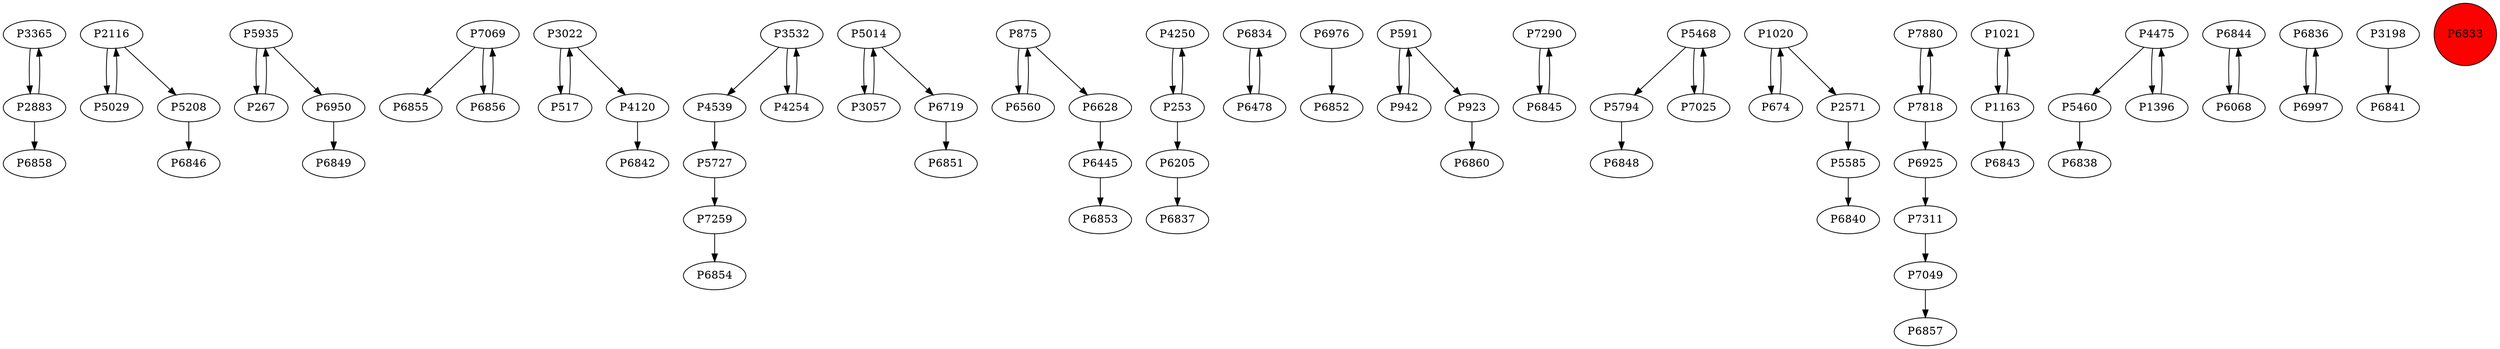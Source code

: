 digraph {
	P3365 -> P2883
	P5208 -> P6846
	P5935 -> P267
	P7069 -> P6855
	P3022 -> P517
	P3532 -> P4539
	P5014 -> P3057
	P6445 -> P6853
	P4250 -> P253
	P6834 -> P6478
	P6976 -> P6852
	P591 -> P942
	P591 -> P923
	P4254 -> P3532
	P2883 -> P6858
	P7290 -> P6845
	P5029 -> P2116
	P942 -> P591
	P6845 -> P7290
	P6478 -> P6834
	P5468 -> P5794
	P7259 -> P6854
	P1020 -> P674
	P6560 -> P875
	P3057 -> P5014
	P1020 -> P2571
	P7880 -> P7818
	P1021 -> P1163
	P5727 -> P7259
	P4539 -> P5727
	P6628 -> P6445
	P6925 -> P7311
	P7049 -> P6857
	P2116 -> P5208
	P7025 -> P5468
	P7818 -> P7880
	P4475 -> P5460
	P253 -> P6205
	P6856 -> P7069
	P5460 -> P6838
	P923 -> P6860
	P4120 -> P6842
	P1396 -> P4475
	P674 -> P1020
	P6844 -> P6068
	P1163 -> P6843
	P5468 -> P7025
	P3022 -> P4120
	P875 -> P6628
	P2883 -> P3365
	P875 -> P6560
	P7069 -> P6856
	P2116 -> P5029
	P2571 -> P5585
	P6836 -> P6997
	P3198 -> P6841
	P6205 -> P6837
	P6997 -> P6836
	P517 -> P3022
	P7818 -> P6925
	P6950 -> P6849
	P6068 -> P6844
	P253 -> P4250
	P6719 -> P6851
	P5935 -> P6950
	P5794 -> P6848
	P4475 -> P1396
	P5014 -> P6719
	P3532 -> P4254
	P267 -> P5935
	P5585 -> P6840
	P1163 -> P1021
	P7311 -> P7049
	P6833 [shape=circle]
	P6833 [style=filled]
	P6833 [fillcolor=red]
}
